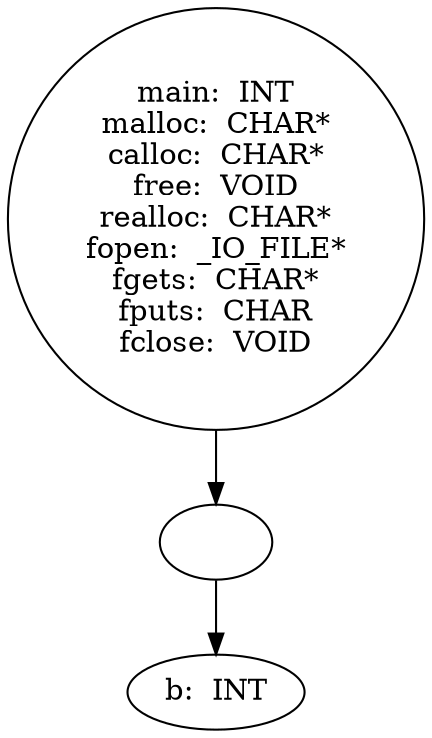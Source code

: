 digraph AST {
  "135951640314928" [label="main:  INT
malloc:  CHAR*
calloc:  CHAR*
free:  VOID
realloc:  CHAR*
fopen:  _IO_FILE*
fgets:  CHAR*
fputs:  CHAR
fclose:  VOID"];
  "135951640314928" -> "135951640325008";
  "135951640325008" [label=""];
  "135951640325008" -> "135951640319776";
  "135951640319776" [label="b:  INT"];
}
